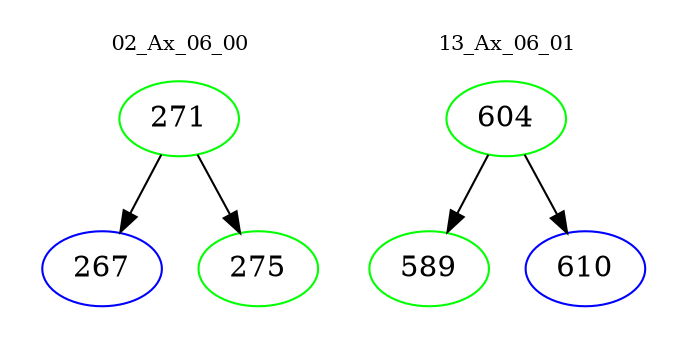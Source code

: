 digraph{
subgraph cluster_0 {
color = white
label = "02_Ax_06_00";
fontsize=10;
T0_271 [label="271", color="green"]
T0_271 -> T0_267 [color="black"]
T0_267 [label="267", color="blue"]
T0_271 -> T0_275 [color="black"]
T0_275 [label="275", color="green"]
}
subgraph cluster_1 {
color = white
label = "13_Ax_06_01";
fontsize=10;
T1_604 [label="604", color="green"]
T1_604 -> T1_589 [color="black"]
T1_589 [label="589", color="green"]
T1_604 -> T1_610 [color="black"]
T1_610 [label="610", color="blue"]
}
}
